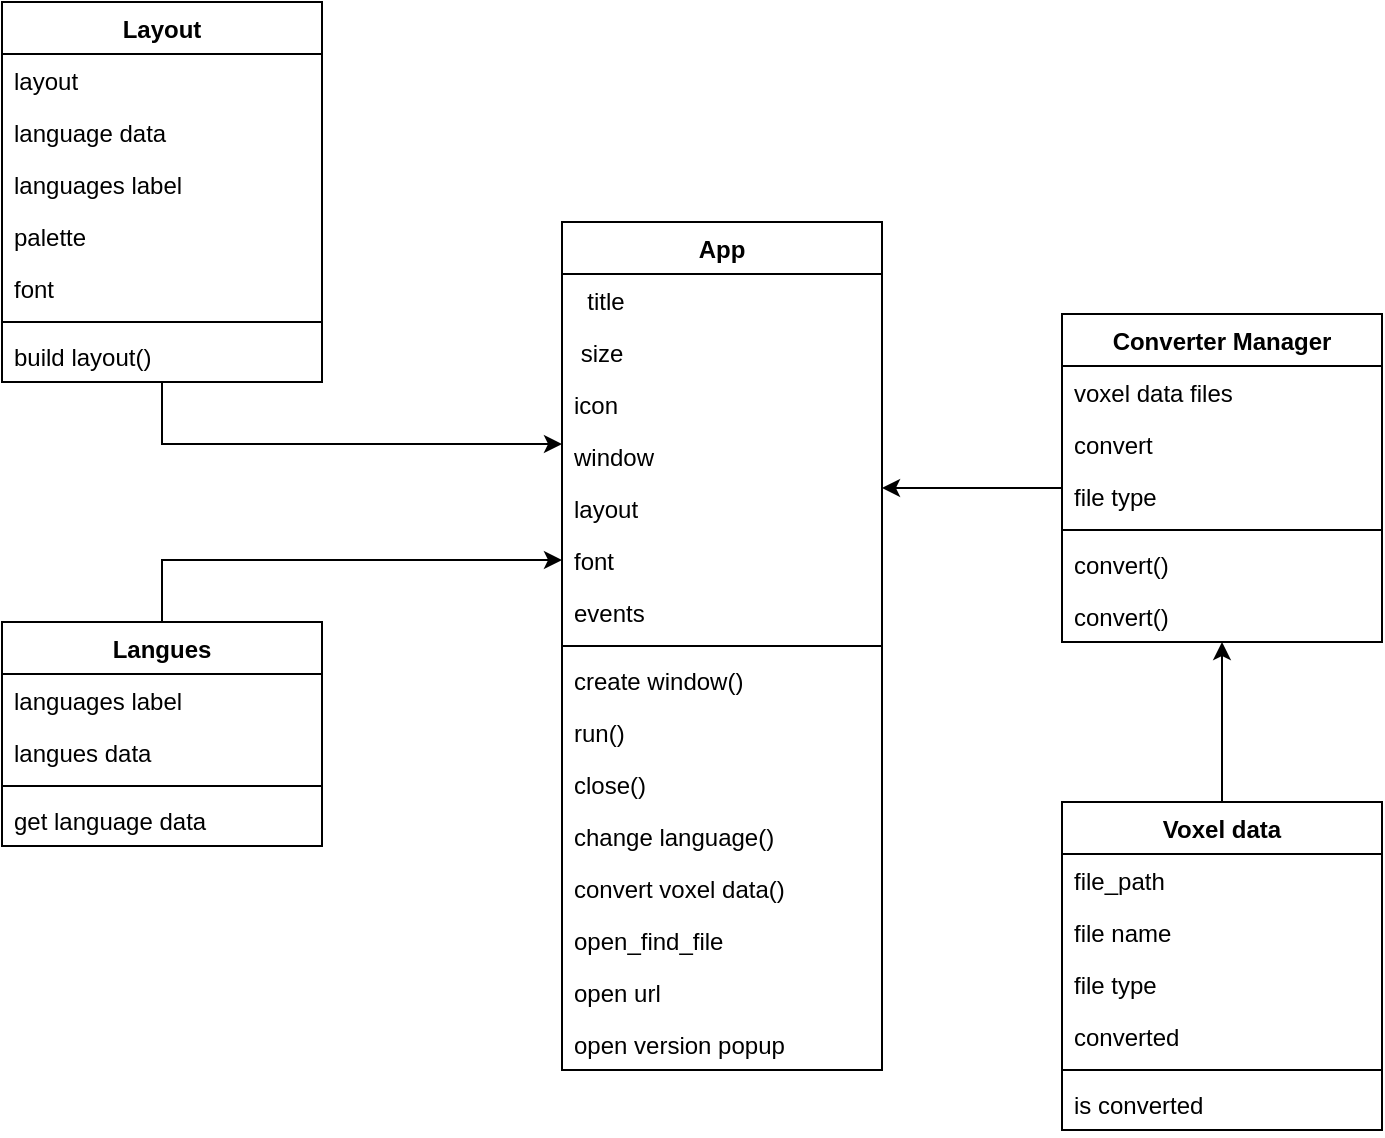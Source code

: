 <mxfile version="18.0.6" type="device"><diagram id="C5RBs43oDa-KdzZeNtuy" name="Page-1"><mxGraphModel dx="1102" dy="857" grid="1" gridSize="10" guides="1" tooltips="1" connect="1" arrows="1" fold="1" page="1" pageScale="1" pageWidth="827" pageHeight="1169" math="0" shadow="0"><root><mxCell id="WIyWlLk6GJQsqaUBKTNV-0"/><mxCell id="WIyWlLk6GJQsqaUBKTNV-1" parent="WIyWlLk6GJQsqaUBKTNV-0"/><mxCell id="5lw7_npqHlL2TnpMoq58-10" value="App" style="swimlane;fontStyle=1;align=center;verticalAlign=top;childLayout=stackLayout;horizontal=1;startSize=26;horizontalStack=0;resizeParent=1;resizeParentMax=0;resizeLast=0;collapsible=1;marginBottom=0;" parent="WIyWlLk6GJQsqaUBKTNV-1" vertex="1"><mxGeometry x="370" y="290" width="160" height="424" as="geometry"/></mxCell><mxCell id="5lw7_npqHlL2TnpMoq58-1" value="  title" style="text;strokeColor=none;fillColor=none;align=left;verticalAlign=top;spacingLeft=4;spacingRight=4;overflow=hidden;rotatable=0;points=[[0,0.5],[1,0.5]];portConstraint=eastwest;" parent="5lw7_npqHlL2TnpMoq58-10" vertex="1"><mxGeometry y="26" width="160" height="26" as="geometry"/></mxCell><mxCell id="5lw7_npqHlL2TnpMoq58-2" value=" size" style="text;strokeColor=none;fillColor=none;align=left;verticalAlign=top;spacingLeft=4;spacingRight=4;overflow=hidden;rotatable=0;points=[[0,0.5],[1,0.5]];portConstraint=eastwest;" parent="5lw7_npqHlL2TnpMoq58-10" vertex="1"><mxGeometry y="52" width="160" height="26" as="geometry"/></mxCell><mxCell id="5lw7_npqHlL2TnpMoq58-3" value="icon" style="text;strokeColor=none;fillColor=none;align=left;verticalAlign=top;spacingLeft=4;spacingRight=4;overflow=hidden;rotatable=0;points=[[0,0.5],[1,0.5]];portConstraint=eastwest;" parent="5lw7_npqHlL2TnpMoq58-10" vertex="1"><mxGeometry y="78" width="160" height="26" as="geometry"/></mxCell><mxCell id="5lw7_npqHlL2TnpMoq58-8" value="window" style="text;strokeColor=none;fillColor=none;align=left;verticalAlign=top;spacingLeft=4;spacingRight=4;overflow=hidden;rotatable=0;points=[[0,0.5],[1,0.5]];portConstraint=eastwest;" parent="5lw7_npqHlL2TnpMoq58-10" vertex="1"><mxGeometry y="104" width="160" height="26" as="geometry"/></mxCell><mxCell id="5lw7_npqHlL2TnpMoq58-7" value="layout&#10;" style="text;strokeColor=none;fillColor=none;align=left;verticalAlign=top;spacingLeft=4;spacingRight=4;overflow=hidden;rotatable=0;points=[[0,0.5],[1,0.5]];portConstraint=eastwest;" parent="5lw7_npqHlL2TnpMoq58-10" vertex="1"><mxGeometry y="130" width="160" height="26" as="geometry"/></mxCell><mxCell id="5lw7_npqHlL2TnpMoq58-5" value="font" style="text;strokeColor=none;fillColor=none;align=left;verticalAlign=top;spacingLeft=4;spacingRight=4;overflow=hidden;rotatable=0;points=[[0,0.5],[1,0.5]];portConstraint=eastwest;" parent="5lw7_npqHlL2TnpMoq58-10" vertex="1"><mxGeometry y="156" width="160" height="26" as="geometry"/></mxCell><mxCell id="5lw7_npqHlL2TnpMoq58-9" value="events" style="text;strokeColor=none;fillColor=none;align=left;verticalAlign=top;spacingLeft=4;spacingRight=4;overflow=hidden;rotatable=0;points=[[0,0.5],[1,0.5]];portConstraint=eastwest;" parent="5lw7_npqHlL2TnpMoq58-10" vertex="1"><mxGeometry y="182" width="160" height="26" as="geometry"/></mxCell><mxCell id="5lw7_npqHlL2TnpMoq58-12" value="" style="line;strokeWidth=1;fillColor=none;align=left;verticalAlign=middle;spacingTop=-1;spacingLeft=3;spacingRight=3;rotatable=0;labelPosition=right;points=[];portConstraint=eastwest;" parent="5lw7_npqHlL2TnpMoq58-10" vertex="1"><mxGeometry y="208" width="160" height="8" as="geometry"/></mxCell><mxCell id="5lw7_npqHlL2TnpMoq58-13" value="create window()" style="text;strokeColor=none;fillColor=none;align=left;verticalAlign=top;spacingLeft=4;spacingRight=4;overflow=hidden;rotatable=0;points=[[0,0.5],[1,0.5]];portConstraint=eastwest;" parent="5lw7_npqHlL2TnpMoq58-10" vertex="1"><mxGeometry y="216" width="160" height="26" as="geometry"/></mxCell><mxCell id="5lw7_npqHlL2TnpMoq58-14" value="run()&#10;" style="text;strokeColor=none;fillColor=none;align=left;verticalAlign=top;spacingLeft=4;spacingRight=4;overflow=hidden;rotatable=0;points=[[0,0.5],[1,0.5]];portConstraint=eastwest;" parent="5lw7_npqHlL2TnpMoq58-10" vertex="1"><mxGeometry y="242" width="160" height="26" as="geometry"/></mxCell><mxCell id="5lw7_npqHlL2TnpMoq58-15" value="close()" style="text;strokeColor=none;fillColor=none;align=left;verticalAlign=top;spacingLeft=4;spacingRight=4;overflow=hidden;rotatable=0;points=[[0,0.5],[1,0.5]];portConstraint=eastwest;" parent="5lw7_npqHlL2TnpMoq58-10" vertex="1"><mxGeometry y="268" width="160" height="26" as="geometry"/></mxCell><mxCell id="5lw7_npqHlL2TnpMoq58-16" value="change language()" style="text;strokeColor=none;fillColor=none;align=left;verticalAlign=top;spacingLeft=4;spacingRight=4;overflow=hidden;rotatable=0;points=[[0,0.5],[1,0.5]];portConstraint=eastwest;" parent="5lw7_npqHlL2TnpMoq58-10" vertex="1"><mxGeometry y="294" width="160" height="26" as="geometry"/></mxCell><mxCell id="5lw7_npqHlL2TnpMoq58-17" value="convert voxel data()&#10;" style="text;strokeColor=none;fillColor=none;align=left;verticalAlign=top;spacingLeft=4;spacingRight=4;overflow=hidden;rotatable=0;points=[[0,0.5],[1,0.5]];portConstraint=eastwest;" parent="5lw7_npqHlL2TnpMoq58-10" vertex="1"><mxGeometry y="320" width="160" height="26" as="geometry"/></mxCell><mxCell id="5lw7_npqHlL2TnpMoq58-18" value="open_find_file" style="text;strokeColor=none;fillColor=none;align=left;verticalAlign=top;spacingLeft=4;spacingRight=4;overflow=hidden;rotatable=0;points=[[0,0.5],[1,0.5]];portConstraint=eastwest;" parent="5lw7_npqHlL2TnpMoq58-10" vertex="1"><mxGeometry y="346" width="160" height="26" as="geometry"/></mxCell><mxCell id="5lw7_npqHlL2TnpMoq58-19" value="open url" style="text;strokeColor=none;fillColor=none;align=left;verticalAlign=top;spacingLeft=4;spacingRight=4;overflow=hidden;rotatable=0;points=[[0,0.5],[1,0.5]];portConstraint=eastwest;" parent="5lw7_npqHlL2TnpMoq58-10" vertex="1"><mxGeometry y="372" width="160" height="26" as="geometry"/></mxCell><mxCell id="5lw7_npqHlL2TnpMoq58-21" value="open version popup" style="text;strokeColor=none;fillColor=none;align=left;verticalAlign=top;spacingLeft=4;spacingRight=4;overflow=hidden;rotatable=0;points=[[0,0.5],[1,0.5]];portConstraint=eastwest;" parent="5lw7_npqHlL2TnpMoq58-10" vertex="1"><mxGeometry y="398" width="160" height="26" as="geometry"/></mxCell><mxCell id="5lw7_npqHlL2TnpMoq58-22" value="Voxel data" style="swimlane;fontStyle=1;align=center;verticalAlign=top;childLayout=stackLayout;horizontal=1;startSize=26;horizontalStack=0;resizeParent=1;resizeParentMax=0;resizeLast=0;collapsible=1;marginBottom=0;" parent="WIyWlLk6GJQsqaUBKTNV-1" vertex="1"><mxGeometry x="620" y="580" width="160" height="164" as="geometry"/></mxCell><mxCell id="5lw7_npqHlL2TnpMoq58-23" value="file_path" style="text;strokeColor=none;fillColor=none;align=left;verticalAlign=top;spacingLeft=4;spacingRight=4;overflow=hidden;rotatable=0;points=[[0,0.5],[1,0.5]];portConstraint=eastwest;" parent="5lw7_npqHlL2TnpMoq58-22" vertex="1"><mxGeometry y="26" width="160" height="26" as="geometry"/></mxCell><mxCell id="5lw7_npqHlL2TnpMoq58-24" value="file name" style="text;strokeColor=none;fillColor=none;align=left;verticalAlign=top;spacingLeft=4;spacingRight=4;overflow=hidden;rotatable=0;points=[[0,0.5],[1,0.5]];portConstraint=eastwest;" parent="5lw7_npqHlL2TnpMoq58-22" vertex="1"><mxGeometry y="52" width="160" height="26" as="geometry"/></mxCell><mxCell id="5lw7_npqHlL2TnpMoq58-25" value="file type" style="text;strokeColor=none;fillColor=none;align=left;verticalAlign=top;spacingLeft=4;spacingRight=4;overflow=hidden;rotatable=0;points=[[0,0.5],[1,0.5]];portConstraint=eastwest;" parent="5lw7_npqHlL2TnpMoq58-22" vertex="1"><mxGeometry y="78" width="160" height="26" as="geometry"/></mxCell><mxCell id="5lw7_npqHlL2TnpMoq58-41" value="converted" style="text;strokeColor=none;fillColor=none;align=left;verticalAlign=top;spacingLeft=4;spacingRight=4;overflow=hidden;rotatable=0;points=[[0,0.5],[1,0.5]];portConstraint=eastwest;" parent="5lw7_npqHlL2TnpMoq58-22" vertex="1"><mxGeometry y="104" width="160" height="26" as="geometry"/></mxCell><mxCell id="5lw7_npqHlL2TnpMoq58-32" value="" style="line;strokeWidth=1;fillColor=none;align=left;verticalAlign=middle;spacingTop=-1;spacingLeft=3;spacingRight=3;rotatable=0;labelPosition=right;points=[];portConstraint=eastwest;" parent="5lw7_npqHlL2TnpMoq58-22" vertex="1"><mxGeometry y="130" width="160" height="8" as="geometry"/></mxCell><mxCell id="5lw7_npqHlL2TnpMoq58-50" value="is converted" style="text;strokeColor=none;fillColor=none;align=left;verticalAlign=top;spacingLeft=4;spacingRight=4;overflow=hidden;rotatable=0;points=[[0,0.5],[1,0.5]];portConstraint=eastwest;" parent="5lw7_npqHlL2TnpMoq58-22" vertex="1"><mxGeometry y="138" width="160" height="26" as="geometry"/></mxCell><mxCell id="5lw7_npqHlL2TnpMoq58-52" value="Converter Manager" style="swimlane;fontStyle=1;align=center;verticalAlign=top;childLayout=stackLayout;horizontal=1;startSize=26;horizontalStack=0;resizeParent=1;resizeParentMax=0;resizeLast=0;collapsible=1;marginBottom=0;" parent="WIyWlLk6GJQsqaUBKTNV-1" vertex="1"><mxGeometry x="620" y="336" width="160" height="164" as="geometry"/></mxCell><mxCell id="5lw7_npqHlL2TnpMoq58-53" value="voxel data files" style="text;strokeColor=none;fillColor=none;align=left;verticalAlign=top;spacingLeft=4;spacingRight=4;overflow=hidden;rotatable=0;points=[[0,0.5],[1,0.5]];portConstraint=eastwest;" parent="5lw7_npqHlL2TnpMoq58-52" vertex="1"><mxGeometry y="26" width="160" height="26" as="geometry"/></mxCell><mxCell id="5lw7_npqHlL2TnpMoq58-54" value="convert" style="text;strokeColor=none;fillColor=none;align=left;verticalAlign=top;spacingLeft=4;spacingRight=4;overflow=hidden;rotatable=0;points=[[0,0.5],[1,0.5]];portConstraint=eastwest;" parent="5lw7_npqHlL2TnpMoq58-52" vertex="1"><mxGeometry y="52" width="160" height="26" as="geometry"/></mxCell><mxCell id="5lw7_npqHlL2TnpMoq58-55" value="file type" style="text;strokeColor=none;fillColor=none;align=left;verticalAlign=top;spacingLeft=4;spacingRight=4;overflow=hidden;rotatable=0;points=[[0,0.5],[1,0.5]];portConstraint=eastwest;" parent="5lw7_npqHlL2TnpMoq58-52" vertex="1"><mxGeometry y="78" width="160" height="26" as="geometry"/></mxCell><mxCell id="5lw7_npqHlL2TnpMoq58-57" value="" style="line;strokeWidth=1;fillColor=none;align=left;verticalAlign=middle;spacingTop=-1;spacingLeft=3;spacingRight=3;rotatable=0;labelPosition=right;points=[];portConstraint=eastwest;" parent="5lw7_npqHlL2TnpMoq58-52" vertex="1"><mxGeometry y="104" width="160" height="8" as="geometry"/></mxCell><mxCell id="5lw7_npqHlL2TnpMoq58-58" value="convert()" style="text;strokeColor=none;fillColor=none;align=left;verticalAlign=top;spacingLeft=4;spacingRight=4;overflow=hidden;rotatable=0;points=[[0,0.5],[1,0.5]];portConstraint=eastwest;" parent="5lw7_npqHlL2TnpMoq58-52" vertex="1"><mxGeometry y="112" width="160" height="26" as="geometry"/></mxCell><mxCell id="5lw7_npqHlL2TnpMoq58-59" value="convert()" style="text;strokeColor=none;fillColor=none;align=left;verticalAlign=top;spacingLeft=4;spacingRight=4;overflow=hidden;rotatable=0;points=[[0,0.5],[1,0.5]];portConstraint=eastwest;" parent="5lw7_npqHlL2TnpMoq58-52" vertex="1"><mxGeometry y="138" width="160" height="26" as="geometry"/></mxCell><mxCell id="5lw7_npqHlL2TnpMoq58-60" value="Layout" style="swimlane;fontStyle=1;align=center;verticalAlign=top;childLayout=stackLayout;horizontal=1;startSize=26;horizontalStack=0;resizeParent=1;resizeParentMax=0;resizeLast=0;collapsible=1;marginBottom=0;" parent="WIyWlLk6GJQsqaUBKTNV-1" vertex="1"><mxGeometry x="90" y="180" width="160" height="190" as="geometry"/></mxCell><mxCell id="5lw7_npqHlL2TnpMoq58-61" value="layout" style="text;strokeColor=none;fillColor=none;align=left;verticalAlign=top;spacingLeft=4;spacingRight=4;overflow=hidden;rotatable=0;points=[[0,0.5],[1,0.5]];portConstraint=eastwest;" parent="5lw7_npqHlL2TnpMoq58-60" vertex="1"><mxGeometry y="26" width="160" height="26" as="geometry"/></mxCell><mxCell id="5lw7_npqHlL2TnpMoq58-62" value="language data" style="text;strokeColor=none;fillColor=none;align=left;verticalAlign=top;spacingLeft=4;spacingRight=4;overflow=hidden;rotatable=0;points=[[0,0.5],[1,0.5]];portConstraint=eastwest;" parent="5lw7_npqHlL2TnpMoq58-60" vertex="1"><mxGeometry y="52" width="160" height="26" as="geometry"/></mxCell><mxCell id="7KT93gm1FvnYnSbpbwca-8" value="languages label" style="text;strokeColor=none;fillColor=none;align=left;verticalAlign=top;spacingLeft=4;spacingRight=4;overflow=hidden;rotatable=0;points=[[0,0.5],[1,0.5]];portConstraint=eastwest;" vertex="1" parent="5lw7_npqHlL2TnpMoq58-60"><mxGeometry y="78" width="160" height="26" as="geometry"/></mxCell><mxCell id="5lw7_npqHlL2TnpMoq58-68" value="palette" style="text;strokeColor=none;fillColor=none;align=left;verticalAlign=top;spacingLeft=4;spacingRight=4;overflow=hidden;rotatable=0;points=[[0,0.5],[1,0.5]];portConstraint=eastwest;" parent="5lw7_npqHlL2TnpMoq58-60" vertex="1"><mxGeometry y="104" width="160" height="26" as="geometry"/></mxCell><mxCell id="5lw7_npqHlL2TnpMoq58-71" value="font" style="text;strokeColor=none;fillColor=none;align=left;verticalAlign=top;spacingLeft=4;spacingRight=4;overflow=hidden;rotatable=0;points=[[0,0.5],[1,0.5]];portConstraint=eastwest;" parent="5lw7_npqHlL2TnpMoq58-60" vertex="1"><mxGeometry y="130" width="160" height="26" as="geometry"/></mxCell><mxCell id="5lw7_npqHlL2TnpMoq58-65" value="" style="line;strokeWidth=1;fillColor=none;align=left;verticalAlign=middle;spacingTop=-1;spacingLeft=3;spacingRight=3;rotatable=0;labelPosition=right;points=[];portConstraint=eastwest;" parent="5lw7_npqHlL2TnpMoq58-60" vertex="1"><mxGeometry y="156" width="160" height="8" as="geometry"/></mxCell><mxCell id="5lw7_npqHlL2TnpMoq58-66" value="build layout()" style="text;strokeColor=none;fillColor=none;align=left;verticalAlign=top;spacingLeft=4;spacingRight=4;overflow=hidden;rotatable=0;points=[[0,0.5],[1,0.5]];portConstraint=eastwest;" parent="5lw7_npqHlL2TnpMoq58-60" vertex="1"><mxGeometry y="164" width="160" height="26" as="geometry"/></mxCell><mxCell id="7KT93gm1FvnYnSbpbwca-7" style="edgeStyle=orthogonalEdgeStyle;rounded=0;orthogonalLoop=1;jettySize=auto;html=1;entryX=0;entryY=0.5;entryDx=0;entryDy=0;" edge="1" parent="WIyWlLk6GJQsqaUBKTNV-1" source="5lw7_npqHlL2TnpMoq58-72" target="5lw7_npqHlL2TnpMoq58-5"><mxGeometry relative="1" as="geometry"/></mxCell><mxCell id="5lw7_npqHlL2TnpMoq58-72" value="Langues" style="swimlane;fontStyle=1;align=center;verticalAlign=top;childLayout=stackLayout;horizontal=1;startSize=26;horizontalStack=0;resizeParent=1;resizeParentMax=0;resizeLast=0;collapsible=1;marginBottom=0;" parent="WIyWlLk6GJQsqaUBKTNV-1" vertex="1"><mxGeometry x="90" y="490" width="160" height="112" as="geometry"/></mxCell><mxCell id="5lw7_npqHlL2TnpMoq58-73" value="languages label" style="text;strokeColor=none;fillColor=none;align=left;verticalAlign=top;spacingLeft=4;spacingRight=4;overflow=hidden;rotatable=0;points=[[0,0.5],[1,0.5]];portConstraint=eastwest;" parent="5lw7_npqHlL2TnpMoq58-72" vertex="1"><mxGeometry y="26" width="160" height="26" as="geometry"/></mxCell><mxCell id="5lw7_npqHlL2TnpMoq58-74" value="langues data" style="text;strokeColor=none;fillColor=none;align=left;verticalAlign=top;spacingLeft=4;spacingRight=4;overflow=hidden;rotatable=0;points=[[0,0.5],[1,0.5]];portConstraint=eastwest;" parent="5lw7_npqHlL2TnpMoq58-72" vertex="1"><mxGeometry y="52" width="160" height="26" as="geometry"/></mxCell><mxCell id="5lw7_npqHlL2TnpMoq58-78" value="" style="line;strokeWidth=1;fillColor=none;align=left;verticalAlign=middle;spacingTop=-1;spacingLeft=3;spacingRight=3;rotatable=0;labelPosition=right;points=[];portConstraint=eastwest;" parent="5lw7_npqHlL2TnpMoq58-72" vertex="1"><mxGeometry y="78" width="160" height="8" as="geometry"/></mxCell><mxCell id="5lw7_npqHlL2TnpMoq58-79" value="get language data" style="text;strokeColor=none;fillColor=none;align=left;verticalAlign=top;spacingLeft=4;spacingRight=4;overflow=hidden;rotatable=0;points=[[0,0.5],[1,0.5]];portConstraint=eastwest;" parent="5lw7_npqHlL2TnpMoq58-72" vertex="1"><mxGeometry y="86" width="160" height="26" as="geometry"/></mxCell><mxCell id="7KT93gm1FvnYnSbpbwca-1" value="" style="endArrow=classic;html=1;rounded=0;exitX=0.5;exitY=1;exitDx=0;exitDy=0;exitPerimeter=0;" edge="1" parent="WIyWlLk6GJQsqaUBKTNV-1" source="5lw7_npqHlL2TnpMoq58-66"><mxGeometry width="50" height="50" relative="1" as="geometry"><mxPoint x="390" y="460" as="sourcePoint"/><mxPoint x="370" y="401" as="targetPoint"/><Array as="points"><mxPoint x="170" y="401"/></Array></mxGeometry></mxCell><mxCell id="7KT93gm1FvnYnSbpbwca-3" style="edgeStyle=orthogonalEdgeStyle;rounded=0;orthogonalLoop=1;jettySize=auto;html=1;" edge="1" parent="WIyWlLk6GJQsqaUBKTNV-1" source="5lw7_npqHlL2TnpMoq58-55" target="5lw7_npqHlL2TnpMoq58-7"><mxGeometry relative="1" as="geometry"><Array as="points"><mxPoint x="590" y="423"/><mxPoint x="590" y="423"/></Array></mxGeometry></mxCell><mxCell id="7KT93gm1FvnYnSbpbwca-6" value="" style="endArrow=classic;html=1;rounded=0;exitX=0.5;exitY=0;exitDx=0;exitDy=0;" edge="1" parent="WIyWlLk6GJQsqaUBKTNV-1" source="5lw7_npqHlL2TnpMoq58-22" target="5lw7_npqHlL2TnpMoq58-59"><mxGeometry width="50" height="50" relative="1" as="geometry"><mxPoint x="390" y="460" as="sourcePoint"/><mxPoint x="440" y="410" as="targetPoint"/></mxGeometry></mxCell></root></mxGraphModel></diagram></mxfile>